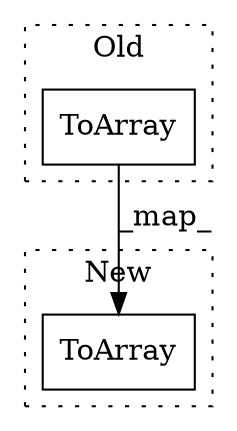 digraph G {
subgraph cluster0 {
1 [label="ToArray" a="32" s="8543" l="9" shape="box"];
label = "Old";
style="dotted";
}
subgraph cluster1 {
2 [label="ToArray" a="32" s="8515" l="9" shape="box"];
label = "New";
style="dotted";
}
1 -> 2 [label="_map_"];
}